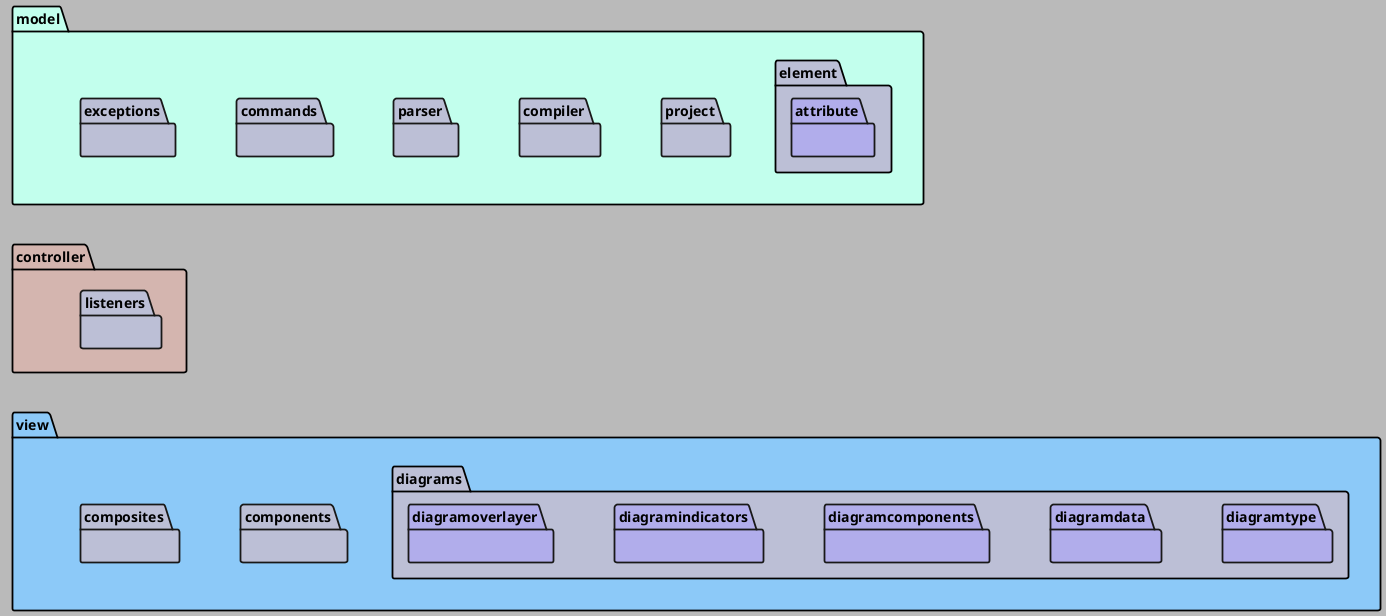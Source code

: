 @startuml packagediagram
skinparam {
    Linetype ortho
    BackgroundColor #bababa
    Shadowing false
    Nodesep 60
    Ranksep 50
}
skinparam Arrow {
    Color #2e2e2e
    Thickness 1.5
}
skinparam CircledCharacter {
    Radius 8
    FontSize 10
}

skinparam package {
    BackgroundColor #bcbfd6
    BorderThickness 1.8
}
skinparam Note {
    BackgroundColor #297547
    BorderColor #171a17
    FontColor #e8e8e8
}
package model #C2FFED {
    package project{}
    package compiler{}
    package parser{}
    package commands{}
    package element {
        package attribute #B1ADEB{}
    }
    package exceptions{}

}
package view #8CC9F8 {
    package diagrams {
        package diagramtype #B1ADEB{}
        package diagramdata #B1ADEB{}
        package diagramcomponents #B1ADEB{}
        package diagramindicators #B1ADEB{}
        package diagramoverlayer #B1ADEB{}
    }
    package components{}
    package composites{}
}
package controller #D4B5AF {
    package listeners{}
}
model -[hidden]-> controller 
controller -[hidden]-> view 
@enduml